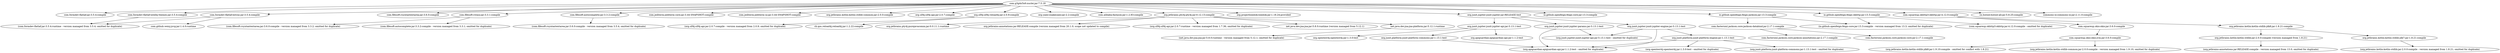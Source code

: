 digraph nuclei {
	"com.g3g4x5x6:nuclei:jar:7.5.18" -> "com.formdev:flatlaf:jar:3.5.4:compile" ; 
	"com.g3g4x5x6:nuclei:jar:7.5.18" -> "com.formdev:flatlaf-extras:jar:3.5.4:compile" ; 
	"com.g3g4x5x6:nuclei:jar:7.5.18" -> "com.formdev:flatlaf-intellij-themes:jar:3.5.4:compile" ; 
	"com.g3g4x5x6:nuclei:jar:7.5.18" -> "com.fifesoft:rsyntaxtextarea:jar:3.6.0:compile" ; 
	"com.g3g4x5x6:nuclei:jar:7.5.18" -> "com.fifesoft:rstaui:jar:3.3.1:compile" ; 
	"com.g3g4x5x6:nuclei:jar:7.5.18" -> "com.fifesoft:autocomplete:jar:3.3.2:compile" ; 
	"com.g3g4x5x6:nuclei:jar:7.5.18" -> "com.jediterm:jediterm-core:jar:3.44-SNAPSHOT:compile" ; 
	"com.g3g4x5x6:nuclei:jar:7.5.18" -> "com.jediterm:jediterm-ui:jar:3.44-SNAPSHOT:compile" ; 
	"com.g3g4x5x6:nuclei:jar:7.5.18" -> "org.jetbrains.kotlin:kotlin-stdlib-common:jar:2.0.0:compile" ; 
	"com.g3g4x5x6:nuclei:jar:7.5.18" -> "org.slf4j:slf4j-api:jar:2.0.7:compile" ; 
	"com.g3g4x5x6:nuclei:jar:7.5.18" -> "org.slf4j:slf4j-reload4j:jar:2.0.9:compile" ; 
	"com.g3g4x5x6:nuclei:jar:7.5.18" -> "org.yaml:snakeyaml:jar:2.2:compile" ; 
	"com.g3g4x5x6:nuclei:jar:7.5.18" -> "com.alibaba:fastjson:jar:1.2.83:compile" ; 
	"com.g3g4x5x6:nuclei:jar:7.5.18" -> "org.jetbrains.pty4j:pty4j:jar:0.12.13:compile" ; 
	"com.g3g4x5x6:nuclei:jar:7.5.18" -> "org.projectlombok:lombok:jar:1.18.24:provided" ; 
	"com.g3g4x5x6:nuclei:jar:7.5.18" -> "org.junit.jupiter:junit-jupiter:jar:RELEASE:test" ; 
	"com.g3g4x5x6:nuclei:jar:7.5.18" -> "io.github.openfeign:feign-core:jar:13.3:compile" ; 
	"com.g3g4x5x6:nuclei:jar:7.5.18" -> "io.github.openfeign:feign-jackson:jar:13.3:compile" ; 
	"com.g3g4x5x6:nuclei:jar:7.5.18" -> "io.github.openfeign:feign-okhttp:jar:13.3:compile" ; 
	"com.g3g4x5x6:nuclei:jar:7.5.18" -> "com.squareup.okhttp3:okhttp:jar:4.12.0:compile" ; 
	"com.g3g4x5x6:nuclei:jar:7.5.18" -> "cn.hutool:hutool-all:jar:5.8.25:compile" ; 
	"com.g3g4x5x6:nuclei:jar:7.5.18" -> "commons-io:commons-io:jar:2.11.0:compile" ; 
	"com.formdev:flatlaf-extras:jar:3.5.4:compile" -> "(com.formdev:flatlaf:jar:3.5.4:runtime - version managed from 3.5.4; omitted for duplicate)" ; 
	"com.formdev:flatlaf-extras:jar:3.5.4:compile" -> "com.github.weisj:jsvg:jar:1.4.0:runtime" ; 
	"com.formdev:flatlaf-intellij-themes:jar:3.5.4:compile" -> "(com.formdev:flatlaf:jar:3.5.4:runtime - version managed from 3.5.4; omitted for duplicate)" ; 
	"com.fifesoft:rstaui:jar:3.3.1:compile" -> "(com.fifesoft:rsyntaxtextarea:jar:3.6.0:compile - version managed from 3.3.2; omitted for duplicate)" ; 
	"com.fifesoft:rstaui:jar:3.3.1:compile" -> "(com.fifesoft:autocomplete:jar:3.3.2:compile - version managed from 3.3.1; omitted for duplicate)" ; 
	"com.fifesoft:autocomplete:jar:3.3.2:compile" -> "(com.fifesoft:rsyntaxtextarea:jar:3.6.0:compile - version managed from 3.5.4; omitted for duplicate)" ; 
	"org.slf4j:slf4j-reload4j:jar:2.0.9:compile" -> "(org.slf4j:slf4j-api:jar:2.0.7:compile - version managed from 2.0.9; omitted for duplicate)" ; 
	"org.slf4j:slf4j-reload4j:jar:2.0.9:compile" -> "ch.qos.reload4j:reload4j:jar:1.2.22:compile" ; 
	"org.jetbrains.pty4j:pty4j:jar:0.12.13:compile" -> "org.jetbrains.pty4j:purejavacomm:jar:0.0.11.1:runtime" ; 
	"org.jetbrains.pty4j:pty4j:jar:0.12.13:compile" -> "org.jetbrains:annotations:jar:RELEASE:compile (version managed from 20.1.0; scope not updated to compile)" ; 
	"org.jetbrains.pty4j:pty4j:jar:0.12.13:compile" -> "(org.slf4j:slf4j-api:jar:2.0.7:runtime - version managed from 1.7.36; omitted for duplicate)" ; 
	"org.jetbrains.pty4j:pty4j:jar:0.12.13:compile" -> "net.java.dev.jna:jna:jar:5.8.0:runtime (version managed from 5.12.1)" ; 
	"org.jetbrains.pty4j:pty4j:jar:0.12.13:compile" -> "net.java.dev.jna:jna-platform:jar:5.12.1:runtime" ; 
	"net.java.dev.jna:jna-platform:jar:5.12.1:runtime" -> "(net.java.dev.jna:jna:jar:5.8.0:runtime - version managed from 5.12.1; omitted for duplicate)" ; 
	"org.junit.jupiter:junit-jupiter:jar:RELEASE:test" -> "org.junit.jupiter:junit-jupiter-api:jar:5.13.1:test" ; 
	"org.junit.jupiter:junit-jupiter:jar:RELEASE:test" -> "org.junit.jupiter:junit-jupiter-params:jar:5.13.1:test" ; 
	"org.junit.jupiter:junit-jupiter:jar:RELEASE:test" -> "org.junit.jupiter:junit-jupiter-engine:jar:5.13.1:test" ; 
	"org.junit.jupiter:junit-jupiter-api:jar:5.13.1:test" -> "org.opentest4j:opentest4j:jar:1.3.0:test" ; 
	"org.junit.jupiter:junit-jupiter-api:jar:5.13.1:test" -> "org.junit.platform:junit-platform-commons:jar:1.13.1:test" ; 
	"org.junit.jupiter:junit-jupiter-api:jar:5.13.1:test" -> "org.apiguardian:apiguardian-api:jar:1.1.2:test" ; 
	"org.junit.platform:junit-platform-commons:jar:1.13.1:test" -> "(org.apiguardian:apiguardian-api:jar:1.1.2:test - omitted for duplicate)" ; 
	"org.junit.jupiter:junit-jupiter-params:jar:5.13.1:test" -> "(org.junit.jupiter:junit-jupiter-api:jar:5.13.1:test - omitted for duplicate)" ; 
	"org.junit.jupiter:junit-jupiter-params:jar:5.13.1:test" -> "(org.apiguardian:apiguardian-api:jar:1.1.2:test - omitted for duplicate)" ; 
	"org.junit.jupiter:junit-jupiter-engine:jar:5.13.1:test" -> "org.junit.platform:junit-platform-engine:jar:1.13.1:test" ; 
	"org.junit.jupiter:junit-jupiter-engine:jar:5.13.1:test" -> "(org.junit.jupiter:junit-jupiter-api:jar:5.13.1:test - omitted for duplicate)" ; 
	"org.junit.jupiter:junit-jupiter-engine:jar:5.13.1:test" -> "(org.apiguardian:apiguardian-api:jar:1.1.2:test - omitted for duplicate)" ; 
	"org.junit.platform:junit-platform-engine:jar:1.13.1:test" -> "(org.opentest4j:opentest4j:jar:1.3.0:test - omitted for duplicate)" ; 
	"org.junit.platform:junit-platform-engine:jar:1.13.1:test" -> "(org.junit.platform:junit-platform-commons:jar:1.13.1:test - omitted for duplicate)" ; 
	"org.junit.platform:junit-platform-engine:jar:1.13.1:test" -> "(org.apiguardian:apiguardian-api:jar:1.1.2:test - omitted for duplicate)" ; 
	"io.github.openfeign:feign-jackson:jar:13.3:compile" -> "(io.github.openfeign:feign-core:jar:13.3:compile - version managed from 13.3; omitted for duplicate)" ; 
	"io.github.openfeign:feign-jackson:jar:13.3:compile" -> "com.fasterxml.jackson.core:jackson-databind:jar:2.17.1:compile" ; 
	"com.fasterxml.jackson.core:jackson-databind:jar:2.17.1:compile" -> "com.fasterxml.jackson.core:jackson-annotations:jar:2.17.1:compile" ; 
	"com.fasterxml.jackson.core:jackson-databind:jar:2.17.1:compile" -> "com.fasterxml.jackson.core:jackson-core:jar:2.17.1:compile" ; 
	"io.github.openfeign:feign-okhttp:jar:13.3:compile" -> "(io.github.openfeign:feign-core:jar:13.3:compile - version managed from 13.3; omitted for duplicate)" ; 
	"io.github.openfeign:feign-okhttp:jar:13.3:compile" -> "(com.squareup.okhttp3:okhttp:jar:4.12.0:compile - omitted for duplicate)" ; 
	"com.squareup.okhttp3:okhttp:jar:4.12.0:compile" -> "com.squareup.okio:okio:jar:3.6.0:compile" ; 
	"com.squareup.okhttp3:okhttp:jar:4.12.0:compile" -> "org.jetbrains.kotlin:kotlin-stdlib-jdk8:jar:1.8.21:compile" ; 
	"com.squareup.okio:okio:jar:3.6.0:compile" -> "com.squareup.okio:okio-jvm:jar:3.6.0:compile" ; 
	"com.squareup.okio:okio-jvm:jar:3.6.0:compile" -> "(org.jetbrains.kotlin:kotlin-stdlib-jdk8:jar:1.9.10:compile - omitted for conflict with 1.8.21)" ; 
	"com.squareup.okio:okio-jvm:jar:3.6.0:compile" -> "(org.jetbrains.kotlin:kotlin-stdlib-common:jar:2.0.0:compile - version managed from 1.9.10; omitted for duplicate)" ; 
	"org.jetbrains.kotlin:kotlin-stdlib-jdk8:jar:1.8.21:compile" -> "org.jetbrains.kotlin:kotlin-stdlib:jar:2.0.0:compile (version managed from 1.8.21)" ; 
	"org.jetbrains.kotlin:kotlin-stdlib-jdk8:jar:1.8.21:compile" -> "org.jetbrains.kotlin:kotlin-stdlib-jdk7:jar:1.8.21:compile" ; 
	"org.jetbrains.kotlin:kotlin-stdlib:jar:2.0.0:compile (version managed from 1.8.21)" -> "(org.jetbrains:annotations:jar:RELEASE:compile - version managed from 13.0; omitted for duplicate)" ; 
	"org.jetbrains.kotlin:kotlin-stdlib-jdk7:jar:1.8.21:compile" -> "(org.jetbrains.kotlin:kotlin-stdlib:jar:2.0.0:compile - version managed from 1.8.21; omitted for duplicate)" ; 
}
